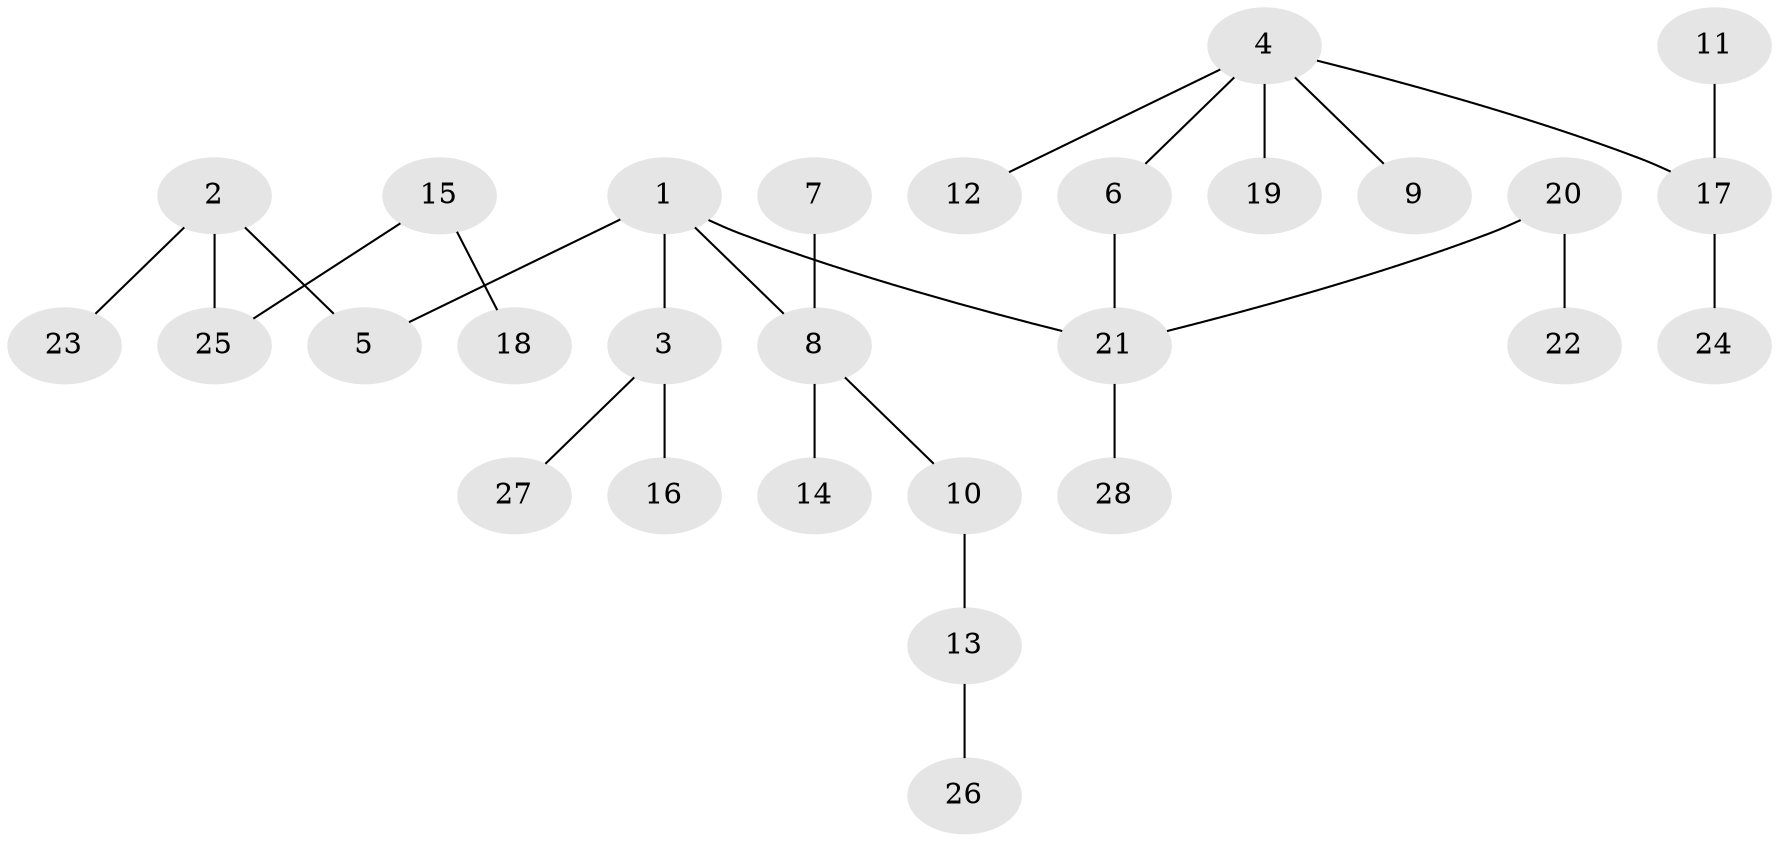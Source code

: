 // original degree distribution, {2: 0.21818181818181817, 3: 0.18181818181818182, 4: 0.03636363636363636, 6: 0.05454545454545454, 1: 0.509090909090909}
// Generated by graph-tools (version 1.1) at 2025/02/03/09/25 03:02:24]
// undirected, 28 vertices, 27 edges
graph export_dot {
graph [start="1"]
  node [color=gray90,style=filled];
  1;
  2;
  3;
  4;
  5;
  6;
  7;
  8;
  9;
  10;
  11;
  12;
  13;
  14;
  15;
  16;
  17;
  18;
  19;
  20;
  21;
  22;
  23;
  24;
  25;
  26;
  27;
  28;
  1 -- 3 [weight=1.0];
  1 -- 5 [weight=1.0];
  1 -- 8 [weight=1.0];
  1 -- 21 [weight=1.0];
  2 -- 5 [weight=1.0];
  2 -- 23 [weight=1.0];
  2 -- 25 [weight=1.0];
  3 -- 16 [weight=1.0];
  3 -- 27 [weight=1.0];
  4 -- 6 [weight=1.0];
  4 -- 9 [weight=1.0];
  4 -- 12 [weight=1.0];
  4 -- 17 [weight=1.0];
  4 -- 19 [weight=1.0];
  6 -- 21 [weight=1.0];
  7 -- 8 [weight=1.0];
  8 -- 10 [weight=1.0];
  8 -- 14 [weight=1.0];
  10 -- 13 [weight=1.0];
  11 -- 17 [weight=1.0];
  13 -- 26 [weight=1.0];
  15 -- 18 [weight=1.0];
  15 -- 25 [weight=1.0];
  17 -- 24 [weight=1.0];
  20 -- 21 [weight=1.0];
  20 -- 22 [weight=1.0];
  21 -- 28 [weight=1.0];
}
